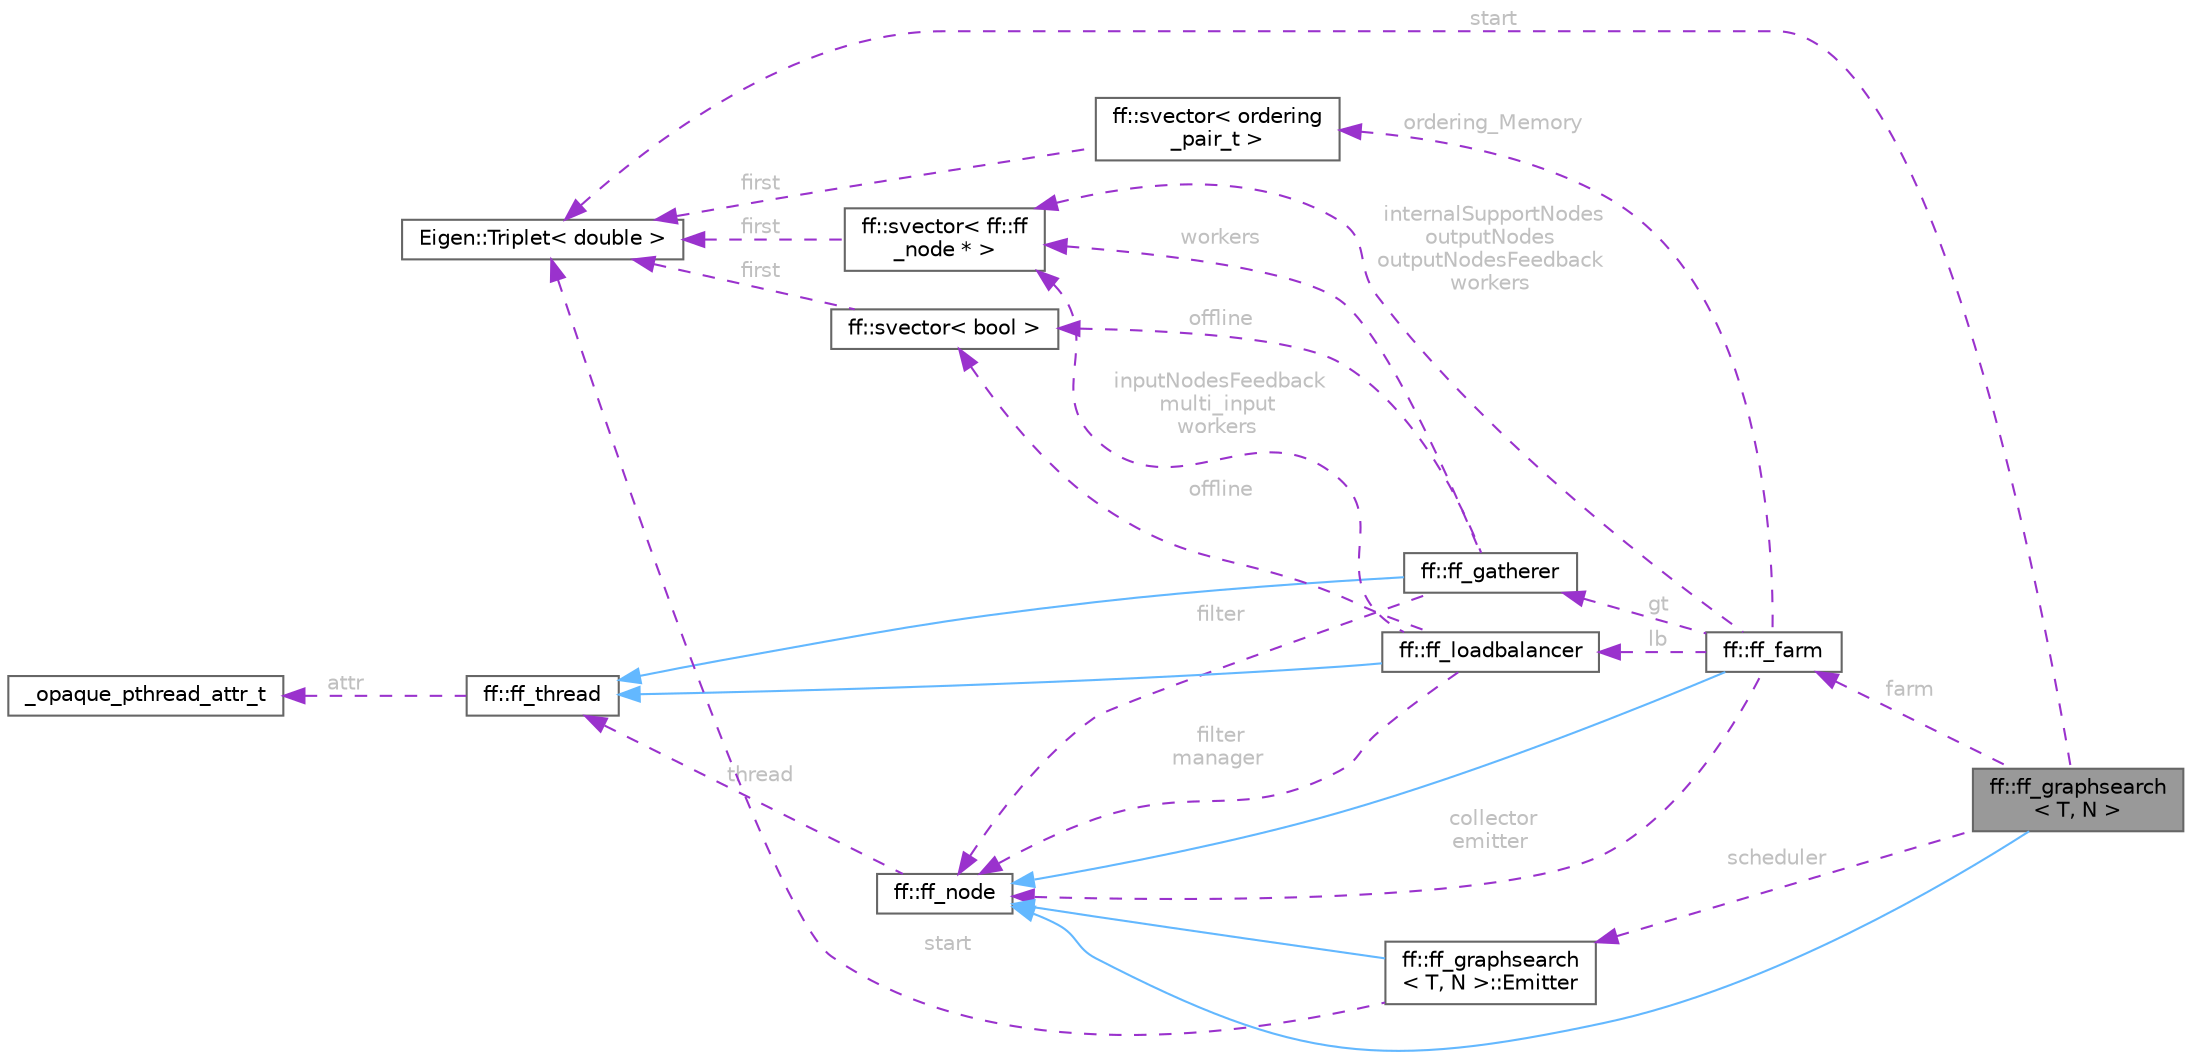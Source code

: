 digraph "ff::ff_graphsearch&lt; T, N &gt;"
{
 // LATEX_PDF_SIZE
  bgcolor="transparent";
  edge [fontname=Helvetica,fontsize=10,labelfontname=Helvetica,labelfontsize=10];
  node [fontname=Helvetica,fontsize=10,shape=box,height=0.2,width=0.4];
  rankdir="LR";
  Node1 [id="Node000001",label="ff::ff_graphsearch\l\< T, N \>",height=0.2,width=0.4,color="gray40", fillcolor="grey60", style="filled", fontcolor="black",tooltip=" "];
  Node2 -> Node1 [id="edge26_Node000001_Node000002",dir="back",color="steelblue1",style="solid",tooltip=" "];
  Node2 [id="Node000002",label="ff::ff_node",height=0.2,width=0.4,color="gray40", fillcolor="white", style="filled",URL="$classff_1_1ff__node.html",tooltip="The FastFlow abstract contanier for a parallel activity (actor)."];
  Node3 -> Node2 [id="edge27_Node000002_Node000003",dir="back",color="darkorchid3",style="dashed",tooltip=" ",label=" thread",fontcolor="grey" ];
  Node3 [id="Node000003",label="ff::ff_thread",height=0.2,width=0.4,color="gray40", fillcolor="white", style="filled",URL="$classff_1_1ff__thread.html",tooltip="thread container for (leaves) ff_node"];
  Node4 -> Node3 [id="edge28_Node000003_Node000004",dir="back",color="darkorchid3",style="dashed",tooltip=" ",label=" attr",fontcolor="grey" ];
  Node4 [id="Node000004",label="_opaque_pthread_attr_t",height=0.2,width=0.4,color="gray40", fillcolor="white", style="filled",URL="$struct__opaque__pthread__attr__t.html",tooltip=" "];
  Node5 -> Node1 [id="edge29_Node000001_Node000005",dir="back",color="darkorchid3",style="dashed",tooltip=" ",label=" farm",fontcolor="grey" ];
  Node5 [id="Node000005",label="ff::ff_farm",height=0.2,width=0.4,color="gray40", fillcolor="white", style="filled",URL="$classff_1_1ff__farm.html",tooltip="The Farm skeleton, with Emitter (lb_t) and Collector (gt_t)."];
  Node2 -> Node5 [id="edge30_Node000005_Node000002",dir="back",color="steelblue1",style="solid",tooltip=" "];
  Node2 -> Node5 [id="edge31_Node000005_Node000002",dir="back",color="darkorchid3",style="dashed",tooltip=" ",label=" collector\nemitter",fontcolor="grey" ];
  Node6 -> Node5 [id="edge32_Node000005_Node000006",dir="back",color="darkorchid3",style="dashed",tooltip=" ",label=" lb",fontcolor="grey" ];
  Node6 [id="Node000006",label="ff::ff_loadbalancer",height=0.2,width=0.4,color="gray40", fillcolor="white", style="filled",URL="$classff_1_1ff__loadbalancer.html",tooltip="A class representing the Emitter node in a typical Farm skeleton."];
  Node3 -> Node6 [id="edge33_Node000006_Node000003",dir="back",color="steelblue1",style="solid",tooltip=" "];
  Node2 -> Node6 [id="edge34_Node000006_Node000002",dir="back",color="darkorchid3",style="dashed",tooltip=" ",label=" filter\nmanager",fontcolor="grey" ];
  Node7 -> Node6 [id="edge35_Node000006_Node000007",dir="back",color="darkorchid3",style="dashed",tooltip=" ",label=" inputNodesFeedback\nmulti_input\nworkers",fontcolor="grey" ];
  Node7 [id="Node000007",label="ff::svector\< ff::ff\l_node * \>",height=0.2,width=0.4,color="gray40", fillcolor="white", style="filled",URL="$classff_1_1svector.html",tooltip=" "];
  Node8 -> Node7 [id="edge36_Node000007_Node000008",dir="back",color="darkorchid3",style="dashed",tooltip=" ",label=" first",fontcolor="grey" ];
  Node8 [id="Node000008",label="Eigen::Triplet\< double \>",height=0.2,width=0.4,color="gray40", fillcolor="white", style="filled",URL="$class_eigen_1_1_triplet.html",tooltip=" "];
  Node9 -> Node6 [id="edge37_Node000006_Node000009",dir="back",color="darkorchid3",style="dashed",tooltip=" ",label=" offline",fontcolor="grey" ];
  Node9 [id="Node000009",label="ff::svector\< bool \>",height=0.2,width=0.4,color="gray40", fillcolor="white", style="filled",URL="$classff_1_1svector.html",tooltip=" "];
  Node8 -> Node9 [id="edge38_Node000009_Node000008",dir="back",color="darkorchid3",style="dashed",tooltip=" ",label=" first",fontcolor="grey" ];
  Node10 -> Node5 [id="edge39_Node000005_Node000010",dir="back",color="darkorchid3",style="dashed",tooltip=" ",label=" gt",fontcolor="grey" ];
  Node10 [id="Node000010",label="ff::ff_gatherer",height=0.2,width=0.4,color="gray40", fillcolor="white", style="filled",URL="$classff_1_1ff__gatherer.html",tooltip="A class representing the Collector node in a Farm skeleton."];
  Node3 -> Node10 [id="edge40_Node000010_Node000003",dir="back",color="steelblue1",style="solid",tooltip=" "];
  Node2 -> Node10 [id="edge41_Node000010_Node000002",dir="back",color="darkorchid3",style="dashed",tooltip=" ",label=" filter",fontcolor="grey" ];
  Node7 -> Node10 [id="edge42_Node000010_Node000007",dir="back",color="darkorchid3",style="dashed",tooltip=" ",label=" workers",fontcolor="grey" ];
  Node9 -> Node10 [id="edge43_Node000010_Node000009",dir="back",color="darkorchid3",style="dashed",tooltip=" ",label=" offline",fontcolor="grey" ];
  Node7 -> Node5 [id="edge44_Node000005_Node000007",dir="back",color="darkorchid3",style="dashed",tooltip=" ",label=" internalSupportNodes\noutputNodes\noutputNodesFeedback\nworkers",fontcolor="grey" ];
  Node11 -> Node5 [id="edge45_Node000005_Node000011",dir="back",color="darkorchid3",style="dashed",tooltip=" ",label=" ordering_Memory",fontcolor="grey" ];
  Node11 [id="Node000011",label="ff::svector\< ordering\l_pair_t \>",height=0.2,width=0.4,color="gray40", fillcolor="white", style="filled",URL="$classff_1_1svector.html",tooltip=" "];
  Node8 -> Node11 [id="edge46_Node000011_Node000008",dir="back",color="darkorchid3",style="dashed",tooltip=" ",label=" first",fontcolor="grey" ];
  Node12 -> Node1 [id="edge47_Node000001_Node000012",dir="back",color="darkorchid3",style="dashed",tooltip=" ",label=" scheduler",fontcolor="grey" ];
  Node12 [id="Node000012",label="ff::ff_graphsearch\l\< T, N \>::Emitter",height=0.2,width=0.4,color="gray40", fillcolor="white", style="filled",URL="$classff_1_1ff__graphsearch_1_1_emitter.html",tooltip=" "];
  Node2 -> Node12 [id="edge48_Node000012_Node000002",dir="back",color="steelblue1",style="solid",tooltip=" "];
  Node8 -> Node12 [id="edge49_Node000012_Node000008",dir="back",color="darkorchid3",style="dashed",tooltip=" ",label=" start",fontcolor="grey" ];
  Node8 -> Node1 [id="edge50_Node000001_Node000008",dir="back",color="darkorchid3",style="dashed",tooltip=" ",label=" start",fontcolor="grey" ];
}
